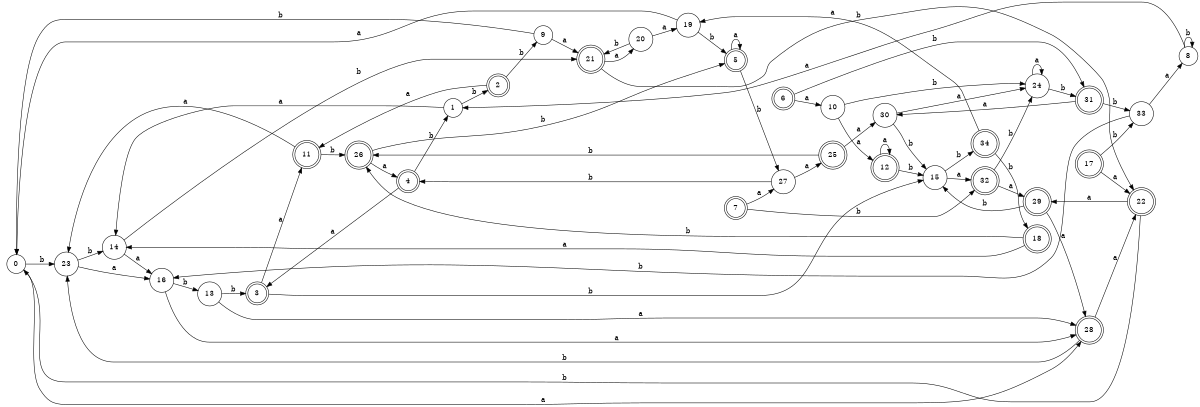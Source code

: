 digraph n28_5 {
__start0 [label="" shape="none"];

rankdir=LR;
size="8,5";

s0 [style="filled", color="black", fillcolor="white" shape="circle", label="0"];
s1 [style="filled", color="black", fillcolor="white" shape="circle", label="1"];
s2 [style="rounded,filled", color="black", fillcolor="white" shape="doublecircle", label="2"];
s3 [style="rounded,filled", color="black", fillcolor="white" shape="doublecircle", label="3"];
s4 [style="rounded,filled", color="black", fillcolor="white" shape="doublecircle", label="4"];
s5 [style="rounded,filled", color="black", fillcolor="white" shape="doublecircle", label="5"];
s6 [style="rounded,filled", color="black", fillcolor="white" shape="doublecircle", label="6"];
s7 [style="rounded,filled", color="black", fillcolor="white" shape="doublecircle", label="7"];
s8 [style="filled", color="black", fillcolor="white" shape="circle", label="8"];
s9 [style="filled", color="black", fillcolor="white" shape="circle", label="9"];
s10 [style="filled", color="black", fillcolor="white" shape="circle", label="10"];
s11 [style="rounded,filled", color="black", fillcolor="white" shape="doublecircle", label="11"];
s12 [style="rounded,filled", color="black", fillcolor="white" shape="doublecircle", label="12"];
s13 [style="filled", color="black", fillcolor="white" shape="circle", label="13"];
s14 [style="filled", color="black", fillcolor="white" shape="circle", label="14"];
s15 [style="filled", color="black", fillcolor="white" shape="circle", label="15"];
s16 [style="filled", color="black", fillcolor="white" shape="circle", label="16"];
s17 [style="rounded,filled", color="black", fillcolor="white" shape="doublecircle", label="17"];
s18 [style="rounded,filled", color="black", fillcolor="white" shape="doublecircle", label="18"];
s19 [style="filled", color="black", fillcolor="white" shape="circle", label="19"];
s20 [style="filled", color="black", fillcolor="white" shape="circle", label="20"];
s21 [style="rounded,filled", color="black", fillcolor="white" shape="doublecircle", label="21"];
s22 [style="rounded,filled", color="black", fillcolor="white" shape="doublecircle", label="22"];
s23 [style="filled", color="black", fillcolor="white" shape="circle", label="23"];
s24 [style="filled", color="black", fillcolor="white" shape="circle", label="24"];
s25 [style="rounded,filled", color="black", fillcolor="white" shape="doublecircle", label="25"];
s26 [style="rounded,filled", color="black", fillcolor="white" shape="doublecircle", label="26"];
s27 [style="filled", color="black", fillcolor="white" shape="circle", label="27"];
s28 [style="rounded,filled", color="black", fillcolor="white" shape="doublecircle", label="28"];
s29 [style="rounded,filled", color="black", fillcolor="white" shape="doublecircle", label="29"];
s30 [style="filled", color="black", fillcolor="white" shape="circle", label="30"];
s31 [style="rounded,filled", color="black", fillcolor="white" shape="doublecircle", label="31"];
s32 [style="rounded,filled", color="black", fillcolor="white" shape="doublecircle", label="32"];
s33 [style="filled", color="black", fillcolor="white" shape="circle", label="33"];
s34 [style="rounded,filled", color="black", fillcolor="white" shape="doublecircle", label="34"];
s0 -> s28 [label="a"];
s0 -> s23 [label="b"];
s1 -> s14 [label="a"];
s1 -> s2 [label="b"];
s2 -> s11 [label="a"];
s2 -> s9 [label="b"];
s3 -> s11 [label="a"];
s3 -> s15 [label="b"];
s4 -> s3 [label="a"];
s4 -> s1 [label="b"];
s5 -> s5 [label="a"];
s5 -> s27 [label="b"];
s6 -> s10 [label="a"];
s6 -> s31 [label="b"];
s7 -> s27 [label="a"];
s7 -> s32 [label="b"];
s8 -> s1 [label="a"];
s8 -> s8 [label="b"];
s9 -> s21 [label="a"];
s9 -> s0 [label="b"];
s10 -> s12 [label="a"];
s10 -> s24 [label="b"];
s11 -> s23 [label="a"];
s11 -> s26 [label="b"];
s12 -> s12 [label="a"];
s12 -> s15 [label="b"];
s13 -> s28 [label="a"];
s13 -> s3 [label="b"];
s14 -> s16 [label="a"];
s14 -> s21 [label="b"];
s15 -> s32 [label="a"];
s15 -> s34 [label="b"];
s16 -> s28 [label="a"];
s16 -> s13 [label="b"];
s17 -> s22 [label="a"];
s17 -> s33 [label="b"];
s18 -> s14 [label="a"];
s18 -> s26 [label="b"];
s19 -> s0 [label="a"];
s19 -> s5 [label="b"];
s20 -> s19 [label="a"];
s20 -> s21 [label="b"];
s21 -> s20 [label="a"];
s21 -> s22 [label="b"];
s22 -> s29 [label="a"];
s22 -> s0 [label="b"];
s23 -> s16 [label="a"];
s23 -> s14 [label="b"];
s24 -> s24 [label="a"];
s24 -> s31 [label="b"];
s25 -> s30 [label="a"];
s25 -> s26 [label="b"];
s26 -> s4 [label="a"];
s26 -> s5 [label="b"];
s27 -> s25 [label="a"];
s27 -> s4 [label="b"];
s28 -> s22 [label="a"];
s28 -> s23 [label="b"];
s29 -> s28 [label="a"];
s29 -> s15 [label="b"];
s30 -> s24 [label="a"];
s30 -> s15 [label="b"];
s31 -> s30 [label="a"];
s31 -> s33 [label="b"];
s32 -> s29 [label="a"];
s32 -> s24 [label="b"];
s33 -> s8 [label="a"];
s33 -> s16 [label="b"];
s34 -> s19 [label="a"];
s34 -> s18 [label="b"];

}